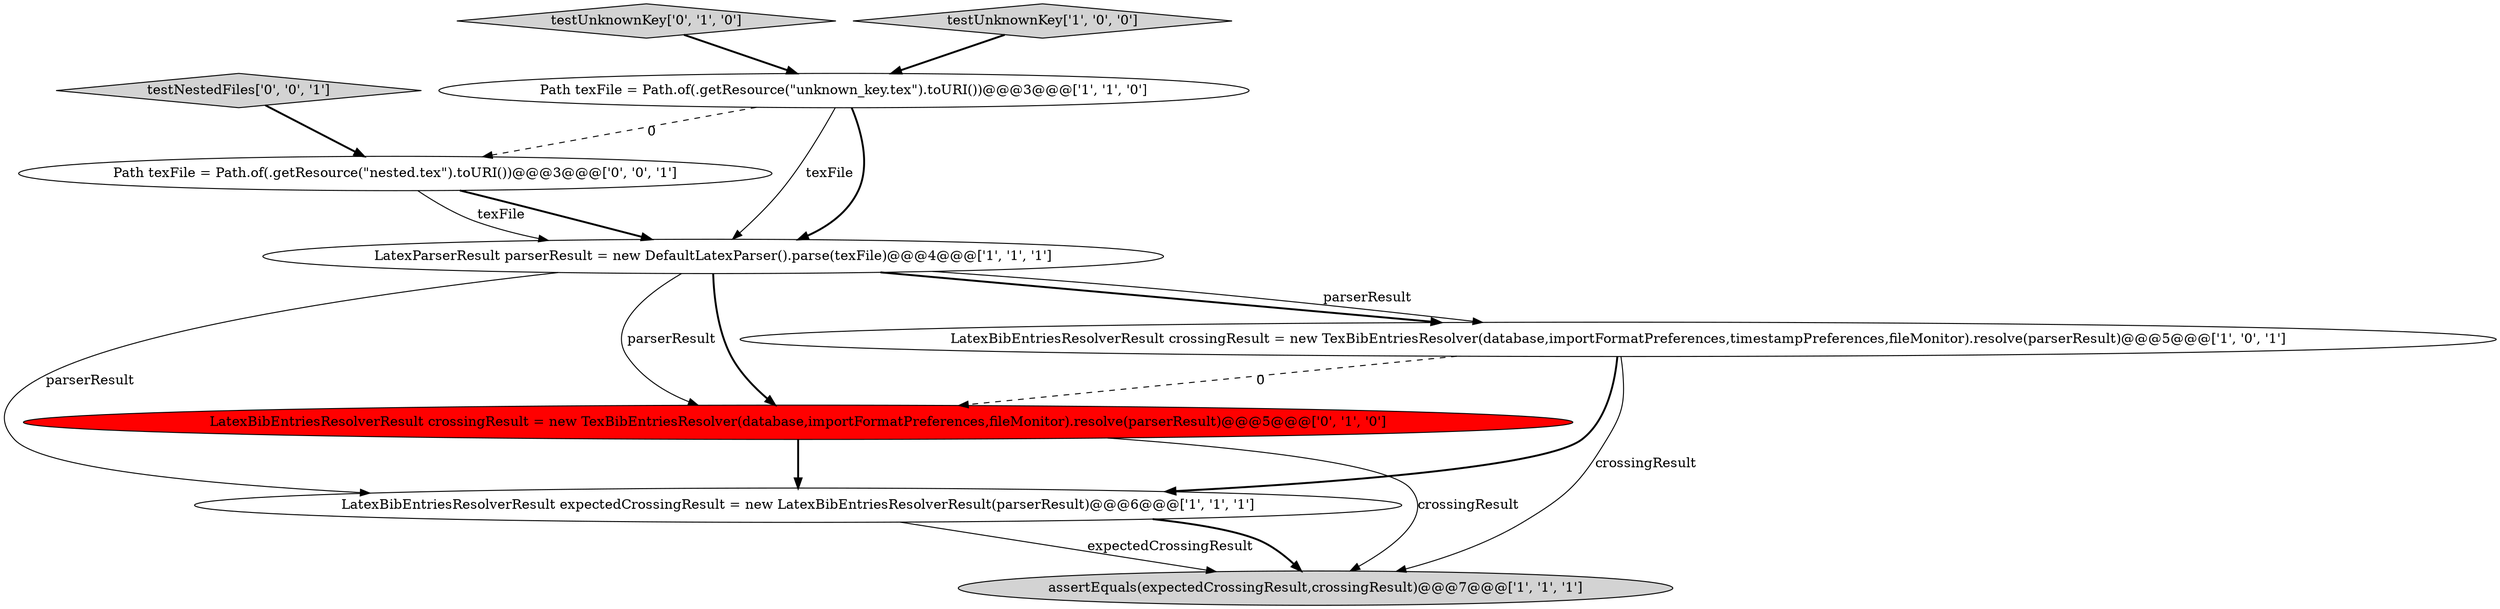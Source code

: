 digraph {
0 [style = filled, label = "LatexBibEntriesResolverResult expectedCrossingResult = new LatexBibEntriesResolverResult(parserResult)@@@6@@@['1', '1', '1']", fillcolor = white, shape = ellipse image = "AAA0AAABBB1BBB"];
9 [style = filled, label = "Path texFile = Path.of(.getResource(\"nested.tex\").toURI())@@@3@@@['0', '0', '1']", fillcolor = white, shape = ellipse image = "AAA0AAABBB3BBB"];
4 [style = filled, label = "assertEquals(expectedCrossingResult,crossingResult)@@@7@@@['1', '1', '1']", fillcolor = lightgray, shape = ellipse image = "AAA0AAABBB1BBB"];
5 [style = filled, label = "LatexParserResult parserResult = new DefaultLatexParser().parse(texFile)@@@4@@@['1', '1', '1']", fillcolor = white, shape = ellipse image = "AAA0AAABBB1BBB"];
1 [style = filled, label = "LatexBibEntriesResolverResult crossingResult = new TexBibEntriesResolver(database,importFormatPreferences,timestampPreferences,fileMonitor).resolve(parserResult)@@@5@@@['1', '0', '1']", fillcolor = white, shape = ellipse image = "AAA0AAABBB1BBB"];
7 [style = filled, label = "LatexBibEntriesResolverResult crossingResult = new TexBibEntriesResolver(database,importFormatPreferences,fileMonitor).resolve(parserResult)@@@5@@@['0', '1', '0']", fillcolor = red, shape = ellipse image = "AAA1AAABBB2BBB"];
6 [style = filled, label = "testUnknownKey['0', '1', '0']", fillcolor = lightgray, shape = diamond image = "AAA0AAABBB2BBB"];
8 [style = filled, label = "testNestedFiles['0', '0', '1']", fillcolor = lightgray, shape = diamond image = "AAA0AAABBB3BBB"];
3 [style = filled, label = "Path texFile = Path.of(.getResource(\"unknown_key.tex\").toURI())@@@3@@@['1', '1', '0']", fillcolor = white, shape = ellipse image = "AAA0AAABBB1BBB"];
2 [style = filled, label = "testUnknownKey['1', '0', '0']", fillcolor = lightgray, shape = diamond image = "AAA0AAABBB1BBB"];
9->5 [style = bold, label=""];
5->7 [style = bold, label=""];
5->1 [style = bold, label=""];
6->3 [style = bold, label=""];
5->0 [style = solid, label="parserResult"];
3->5 [style = bold, label=""];
7->0 [style = bold, label=""];
5->7 [style = solid, label="parserResult"];
1->0 [style = bold, label=""];
1->7 [style = dashed, label="0"];
3->5 [style = solid, label="texFile"];
0->4 [style = solid, label="expectedCrossingResult"];
3->9 [style = dashed, label="0"];
0->4 [style = bold, label=""];
1->4 [style = solid, label="crossingResult"];
5->1 [style = solid, label="parserResult"];
7->4 [style = solid, label="crossingResult"];
2->3 [style = bold, label=""];
8->9 [style = bold, label=""];
9->5 [style = solid, label="texFile"];
}
